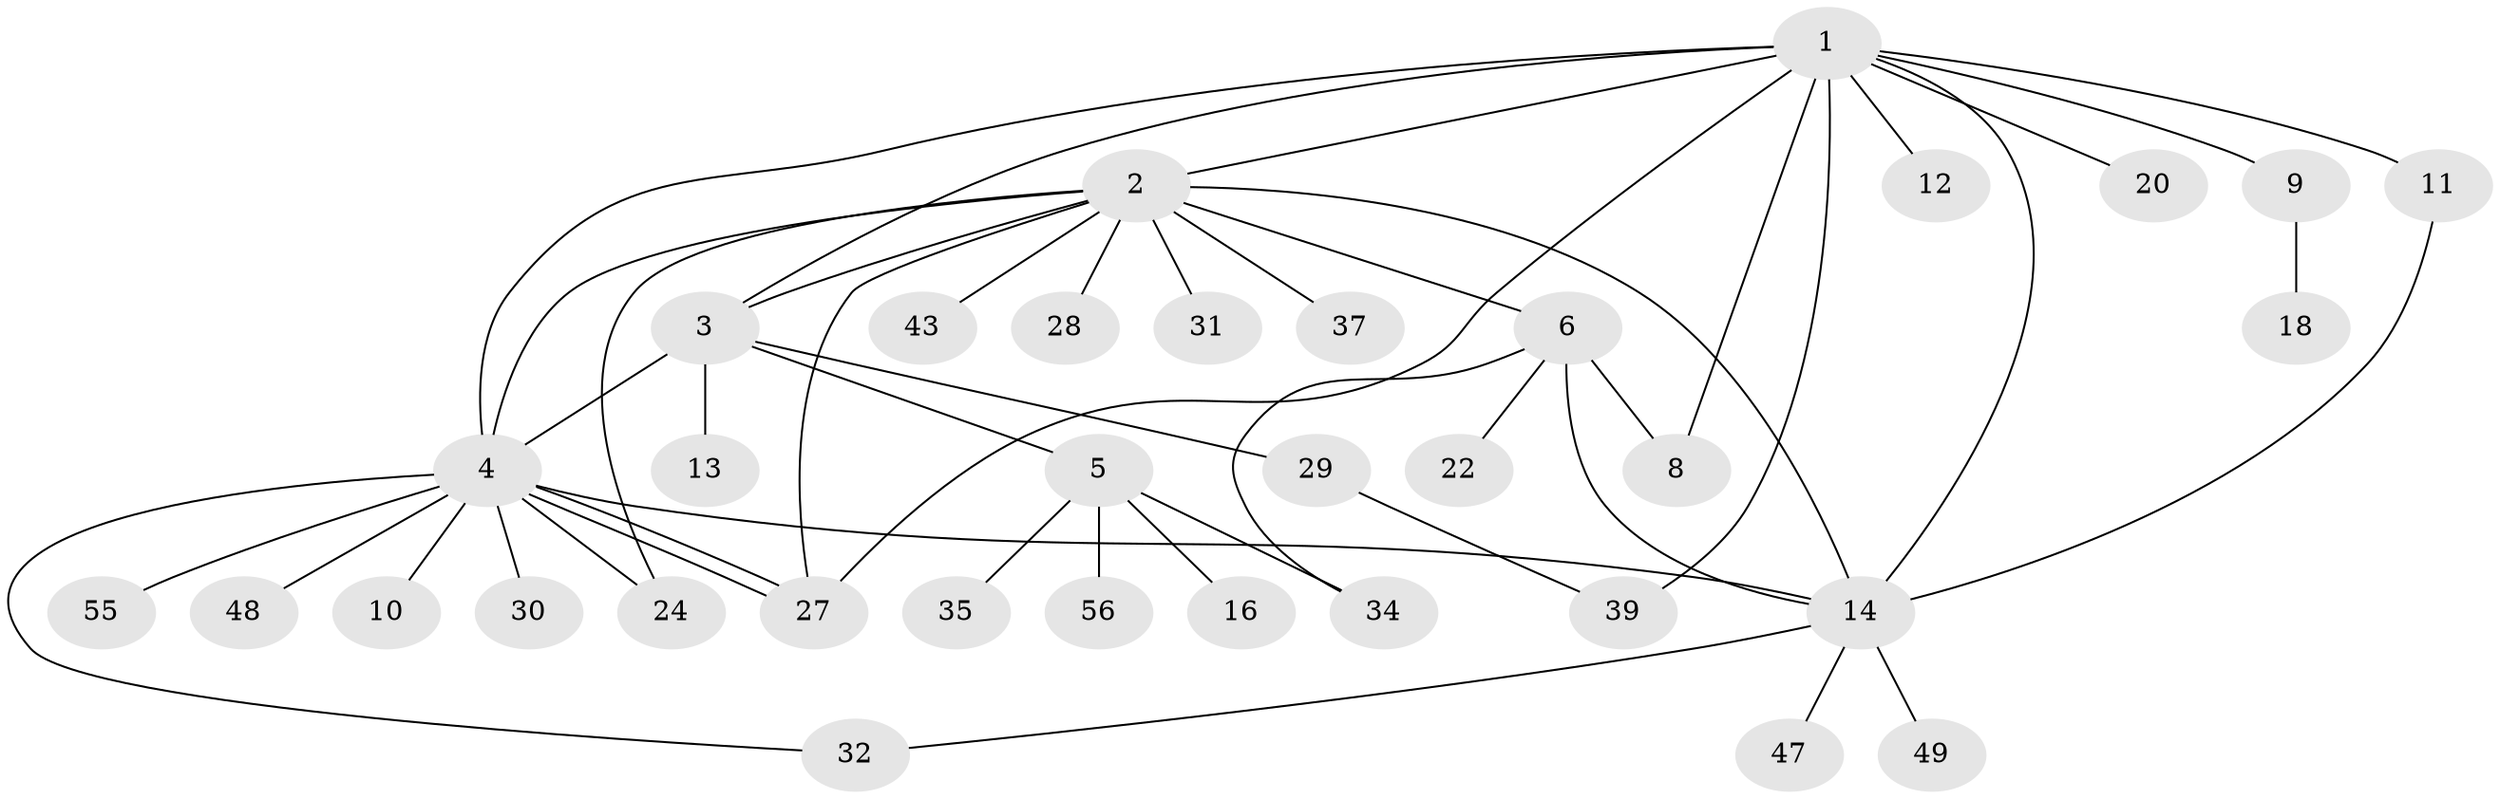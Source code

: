 // original degree distribution, {11: 0.017241379310344827, 8: 0.034482758620689655, 7: 0.017241379310344827, 13: 0.017241379310344827, 5: 0.05172413793103448, 1: 0.4482758620689655, 2: 0.3103448275862069, 3: 0.06896551724137931, 12: 0.017241379310344827, 6: 0.017241379310344827}
// Generated by graph-tools (version 1.1) at 2025/18/03/04/25 18:18:16]
// undirected, 34 vertices, 48 edges
graph export_dot {
graph [start="1"]
  node [color=gray90,style=filled];
  1;
  2 [super="+7+21"];
  3;
  4 [super="+17"];
  5;
  6;
  8;
  9;
  10;
  11 [super="+26"];
  12;
  13;
  14 [super="+23+15+38+40"];
  16;
  18 [super="+46+42+51+19"];
  20 [super="+25"];
  22;
  24;
  27 [super="+50"];
  28;
  29;
  30;
  31;
  32;
  34;
  35;
  37;
  39 [super="+53"];
  43;
  47;
  48;
  49;
  55;
  56;
  1 -- 2;
  1 -- 3;
  1 -- 4;
  1 -- 8;
  1 -- 9;
  1 -- 11;
  1 -- 12;
  1 -- 20;
  1 -- 27;
  1 -- 39;
  1 -- 14;
  2 -- 4;
  2 -- 6;
  2 -- 24;
  2 -- 37;
  2 -- 43;
  2 -- 3;
  2 -- 27;
  2 -- 28;
  2 -- 31;
  2 -- 14 [weight=2];
  3 -- 4;
  3 -- 5;
  3 -- 13;
  3 -- 29;
  4 -- 10;
  4 -- 24;
  4 -- 27;
  4 -- 27;
  4 -- 30;
  4 -- 32;
  4 -- 48;
  4 -- 55;
  4 -- 14;
  5 -- 16;
  5 -- 34;
  5 -- 35;
  5 -- 56;
  6 -- 8;
  6 -- 14;
  6 -- 22;
  6 -- 34;
  9 -- 18;
  11 -- 14;
  14 -- 32;
  14 -- 47;
  14 -- 49;
  29 -- 39;
}
